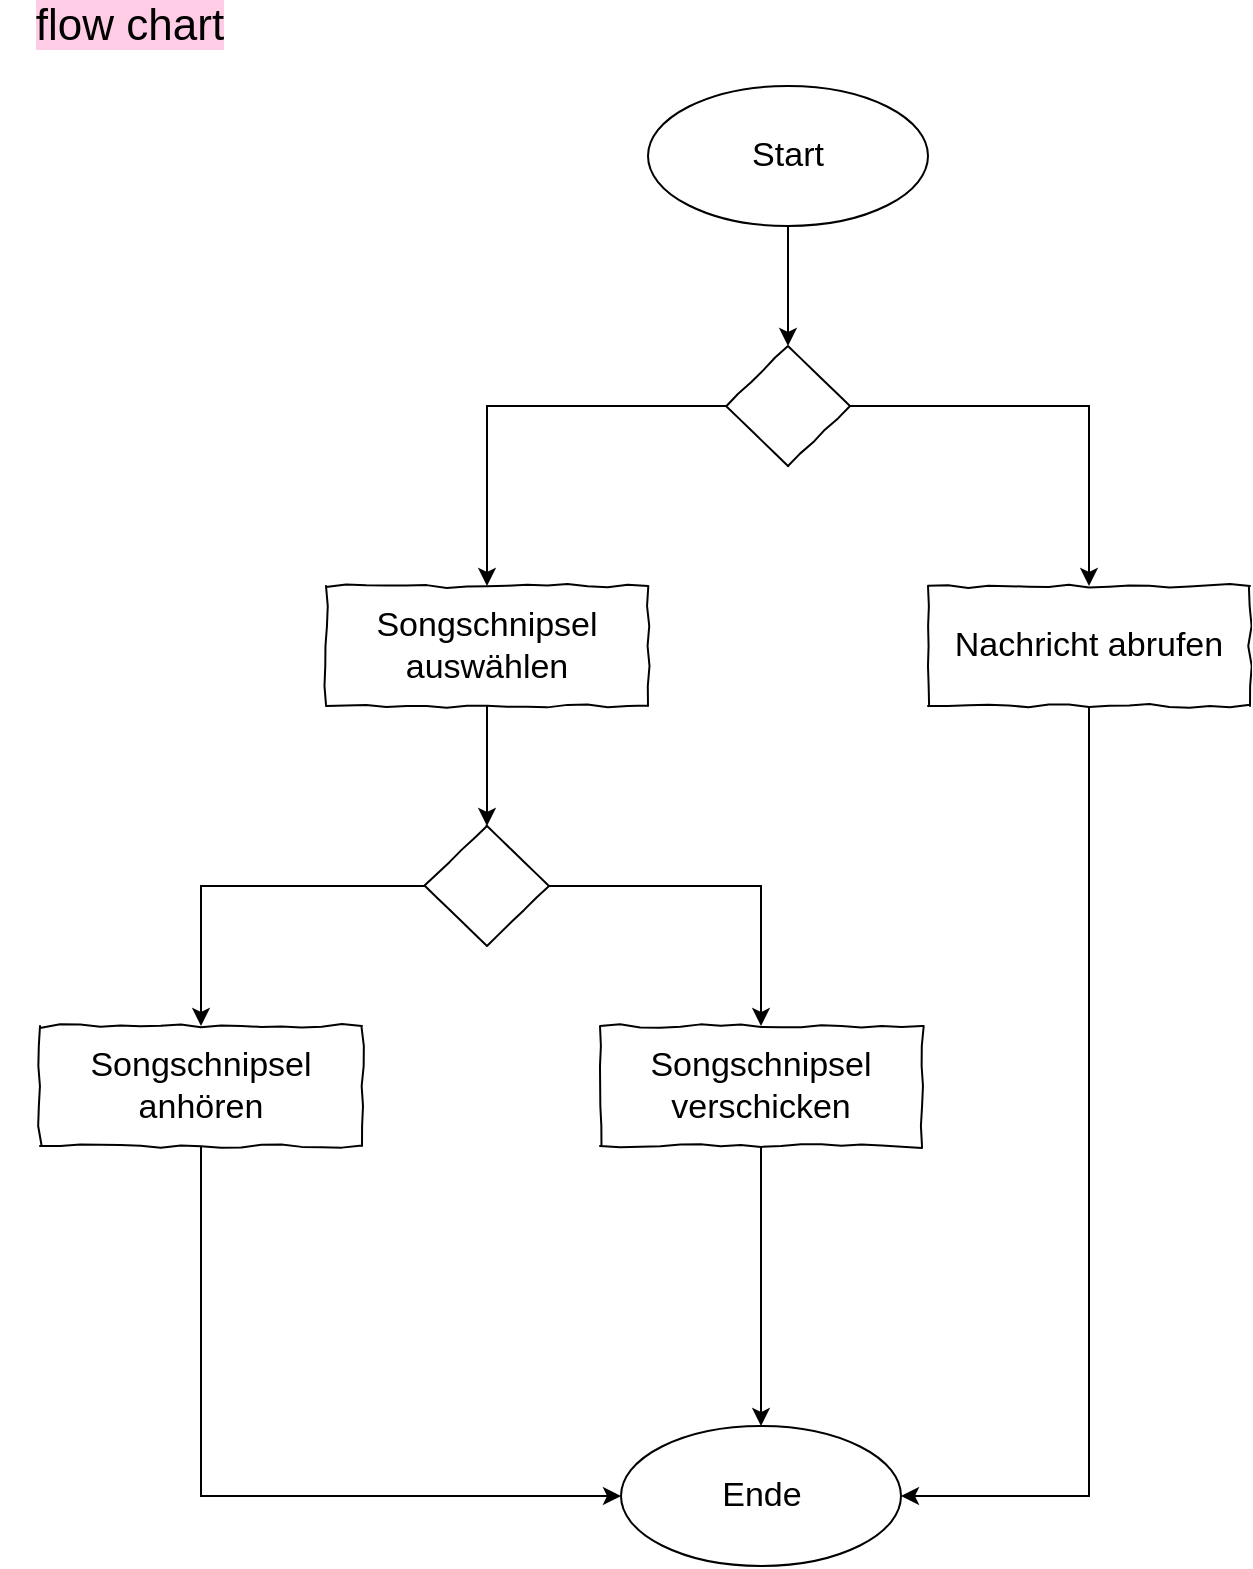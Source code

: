 <mxfile version="14.5.1" type="device"><diagram id="4t30qAL3YcP75e4HxhM8" name="Seite-1"><mxGraphModel dx="2844" dy="1644" grid="1" gridSize="10" guides="1" tooltips="1" connect="1" arrows="1" fold="1" page="1" pageScale="1" pageWidth="827" pageHeight="1169" math="0" shadow="0"><root><mxCell id="0"/><mxCell id="1" parent="0"/><mxCell id="Wl_OTHaMmiLxRoAEn7Zl-1" value="&lt;font style=&quot;font-size: 22px ; background-color: rgb(255 , 204 , 230)&quot;&gt;flow chart&lt;/font&gt;" style="text;html=1;strokeColor=none;fillColor=none;align=center;verticalAlign=middle;whiteSpace=wrap;rounded=0;" vertex="1" parent="1"><mxGeometry x="20" y="50" width="130" height="20" as="geometry"/></mxCell><mxCell id="Wl_OTHaMmiLxRoAEn7Zl-20" value="" style="edgeStyle=orthogonalEdgeStyle;rounded=0;orthogonalLoop=1;jettySize=auto;html=1;" edge="1" parent="1" source="Wl_OTHaMmiLxRoAEn7Zl-2" target="Wl_OTHaMmiLxRoAEn7Zl-18"><mxGeometry relative="1" as="geometry"/></mxCell><mxCell id="Wl_OTHaMmiLxRoAEn7Zl-2" value="&lt;font style=&quot;font-size: 17px&quot;&gt;Start&lt;/font&gt;" style="ellipse;whiteSpace=wrap;html=1;rounded=1;shadow=0;strokeWidth=1;comic=1;" vertex="1" parent="1"><mxGeometry x="344" y="90" width="140" height="70" as="geometry"/></mxCell><mxCell id="Wl_OTHaMmiLxRoAEn7Zl-25" value="" style="edgeStyle=orthogonalEdgeStyle;rounded=0;orthogonalLoop=1;jettySize=auto;html=1;" edge="1" parent="1" source="Wl_OTHaMmiLxRoAEn7Zl-4" target="Wl_OTHaMmiLxRoAEn7Zl-5"><mxGeometry relative="1" as="geometry"/></mxCell><mxCell id="Wl_OTHaMmiLxRoAEn7Zl-4" value="&lt;div&gt;&lt;font style=&quot;font-size: 17px&quot;&gt;Songschnipsel auswählen&lt;/font&gt;&lt;/div&gt;" style="rounded=0;whiteSpace=wrap;html=1;comic=1;align=center;" vertex="1" parent="1"><mxGeometry x="183" y="340" width="161" height="60" as="geometry"/></mxCell><mxCell id="Wl_OTHaMmiLxRoAEn7Zl-10" style="edgeStyle=orthogonalEdgeStyle;rounded=0;orthogonalLoop=1;jettySize=auto;html=1;" edge="1" parent="1" source="Wl_OTHaMmiLxRoAEn7Zl-5" target="Wl_OTHaMmiLxRoAEn7Zl-7"><mxGeometry relative="1" as="geometry"/></mxCell><mxCell id="Wl_OTHaMmiLxRoAEn7Zl-11" style="edgeStyle=orthogonalEdgeStyle;rounded=0;orthogonalLoop=1;jettySize=auto;html=1;entryX=0.5;entryY=0;entryDx=0;entryDy=0;" edge="1" parent="1" source="Wl_OTHaMmiLxRoAEn7Zl-5" target="Wl_OTHaMmiLxRoAEn7Zl-6"><mxGeometry relative="1" as="geometry"/></mxCell><mxCell id="Wl_OTHaMmiLxRoAEn7Zl-5" value="" style="rhombus;whiteSpace=wrap;html=1;rounded=0;shadow=0;glass=0;comic=1;strokeColor=#000000;align=left;" vertex="1" parent="1"><mxGeometry x="232.5" y="460" width="62" height="60" as="geometry"/></mxCell><mxCell id="Wl_OTHaMmiLxRoAEn7Zl-34" value="" style="edgeStyle=orthogonalEdgeStyle;rounded=0;orthogonalLoop=1;jettySize=auto;html=1;" edge="1" parent="1" source="Wl_OTHaMmiLxRoAEn7Zl-6" target="Wl_OTHaMmiLxRoAEn7Zl-33"><mxGeometry relative="1" as="geometry"/></mxCell><mxCell id="Wl_OTHaMmiLxRoAEn7Zl-6" value="&lt;div&gt;&lt;font style=&quot;font-size: 17px&quot;&gt;Songschnipsel verschicken&lt;/font&gt;&lt;/div&gt;" style="rounded=0;whiteSpace=wrap;html=1;comic=1;align=center;" vertex="1" parent="1"><mxGeometry x="320" y="560" width="161" height="60" as="geometry"/></mxCell><mxCell id="Wl_OTHaMmiLxRoAEn7Zl-38" style="edgeStyle=orthogonalEdgeStyle;rounded=0;orthogonalLoop=1;jettySize=auto;html=1;entryX=0;entryY=0.5;entryDx=0;entryDy=0;" edge="1" parent="1" source="Wl_OTHaMmiLxRoAEn7Zl-7" target="Wl_OTHaMmiLxRoAEn7Zl-33"><mxGeometry relative="1" as="geometry"><Array as="points"><mxPoint x="121" y="795"/></Array></mxGeometry></mxCell><mxCell id="Wl_OTHaMmiLxRoAEn7Zl-7" value="&lt;div&gt;&lt;font style=&quot;font-size: 17px&quot;&gt;Songschnipsel anhören&lt;/font&gt;&lt;/div&gt;" style="rounded=0;whiteSpace=wrap;html=1;comic=1;align=center;" vertex="1" parent="1"><mxGeometry x="40" y="560" width="161" height="60" as="geometry"/></mxCell><mxCell id="Wl_OTHaMmiLxRoAEn7Zl-37" style="edgeStyle=orthogonalEdgeStyle;rounded=0;orthogonalLoop=1;jettySize=auto;html=1;entryX=1;entryY=0.5;entryDx=0;entryDy=0;" edge="1" parent="1" source="Wl_OTHaMmiLxRoAEn7Zl-16" target="Wl_OTHaMmiLxRoAEn7Zl-33"><mxGeometry relative="1" as="geometry"><Array as="points"><mxPoint x="565" y="795"/></Array></mxGeometry></mxCell><mxCell id="Wl_OTHaMmiLxRoAEn7Zl-16" value="&lt;div&gt;&lt;font style=&quot;font-size: 17px&quot;&gt;Nachricht abrufen&lt;/font&gt;&lt;/div&gt;" style="rounded=0;whiteSpace=wrap;html=1;comic=1;align=center;" vertex="1" parent="1"><mxGeometry x="484" y="340" width="161" height="60" as="geometry"/></mxCell><mxCell id="Wl_OTHaMmiLxRoAEn7Zl-21" style="edgeStyle=orthogonalEdgeStyle;rounded=0;orthogonalLoop=1;jettySize=auto;html=1;entryX=0.5;entryY=0;entryDx=0;entryDy=0;" edge="1" parent="1" source="Wl_OTHaMmiLxRoAEn7Zl-18" target="Wl_OTHaMmiLxRoAEn7Zl-4"><mxGeometry relative="1" as="geometry"/></mxCell><mxCell id="Wl_OTHaMmiLxRoAEn7Zl-22" style="edgeStyle=orthogonalEdgeStyle;rounded=0;orthogonalLoop=1;jettySize=auto;html=1;" edge="1" parent="1" source="Wl_OTHaMmiLxRoAEn7Zl-18" target="Wl_OTHaMmiLxRoAEn7Zl-16"><mxGeometry relative="1" as="geometry"/></mxCell><mxCell id="Wl_OTHaMmiLxRoAEn7Zl-18" value="" style="rhombus;whiteSpace=wrap;html=1;rounded=0;shadow=0;glass=0;comic=1;strokeColor=#000000;align=left;" vertex="1" parent="1"><mxGeometry x="383" y="220" width="62" height="60" as="geometry"/></mxCell><mxCell id="Wl_OTHaMmiLxRoAEn7Zl-33" value="&lt;font style=&quot;font-size: 17px&quot;&gt;Ende&lt;/font&gt;" style="ellipse;whiteSpace=wrap;html=1;rounded=1;shadow=0;strokeWidth=1;comic=1;" vertex="1" parent="1"><mxGeometry x="330.5" y="760" width="140" height="70" as="geometry"/></mxCell></root></mxGraphModel></diagram></mxfile>